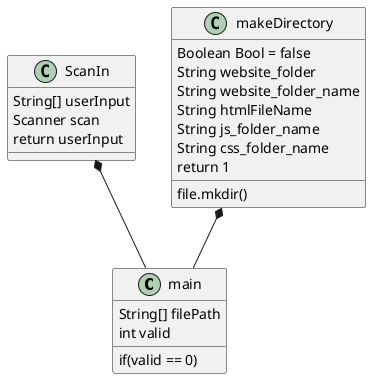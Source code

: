 @startuml
'https://plantuml.com/class-diagram

class main{
String[] filePath
int valid
if(valid == 0)
}

class ScanIn{
String[] userInput
Scanner scan
return userInput
}

class makeDirectory{
Boolean Bool = false
String website_folder
String website_folder_name
String htmlFileName
String js_folder_name
String css_folder_name
file.mkdir()
return 1
}

makeDirectory *-- main
ScanIn *-- main

@enduml